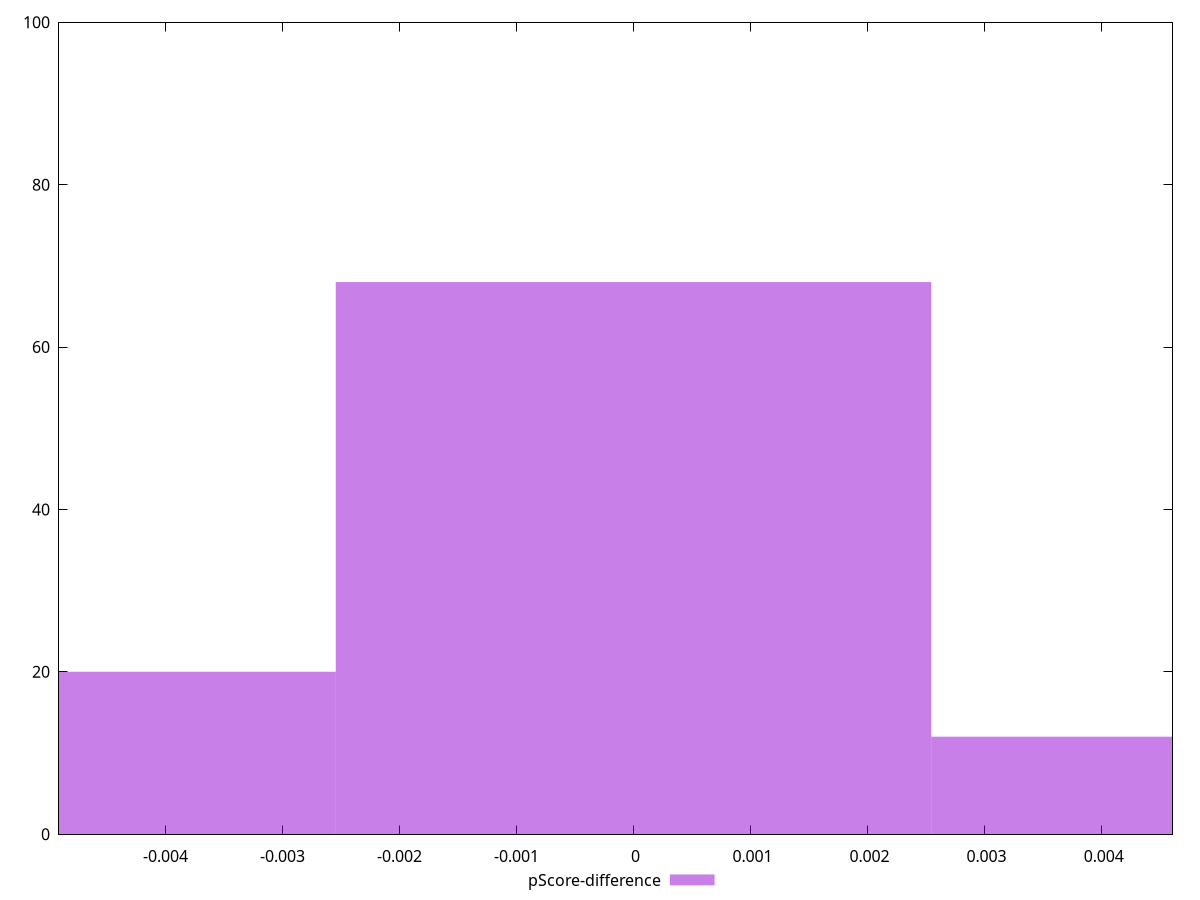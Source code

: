 reset

$pScoreDifference <<EOF
0 68
-0.00508918157936904 20
0.00508918157936904 12
EOF

set key outside below
set boxwidth 0.00508918157936904
set xrange [-0.004909580243666056:0.004605522467958201]
set yrange [0:100]
set trange [0:100]
set style fill transparent solid 0.5 noborder
set terminal svg size 640, 490 enhanced background rgb 'white'
set output "report_00025_2021-02-22T21:38:55.199Z/first-cpu-idle/samples/pages+cached/pScore-difference/histogram.svg"

plot $pScoreDifference title "pScore-difference" with boxes

reset
